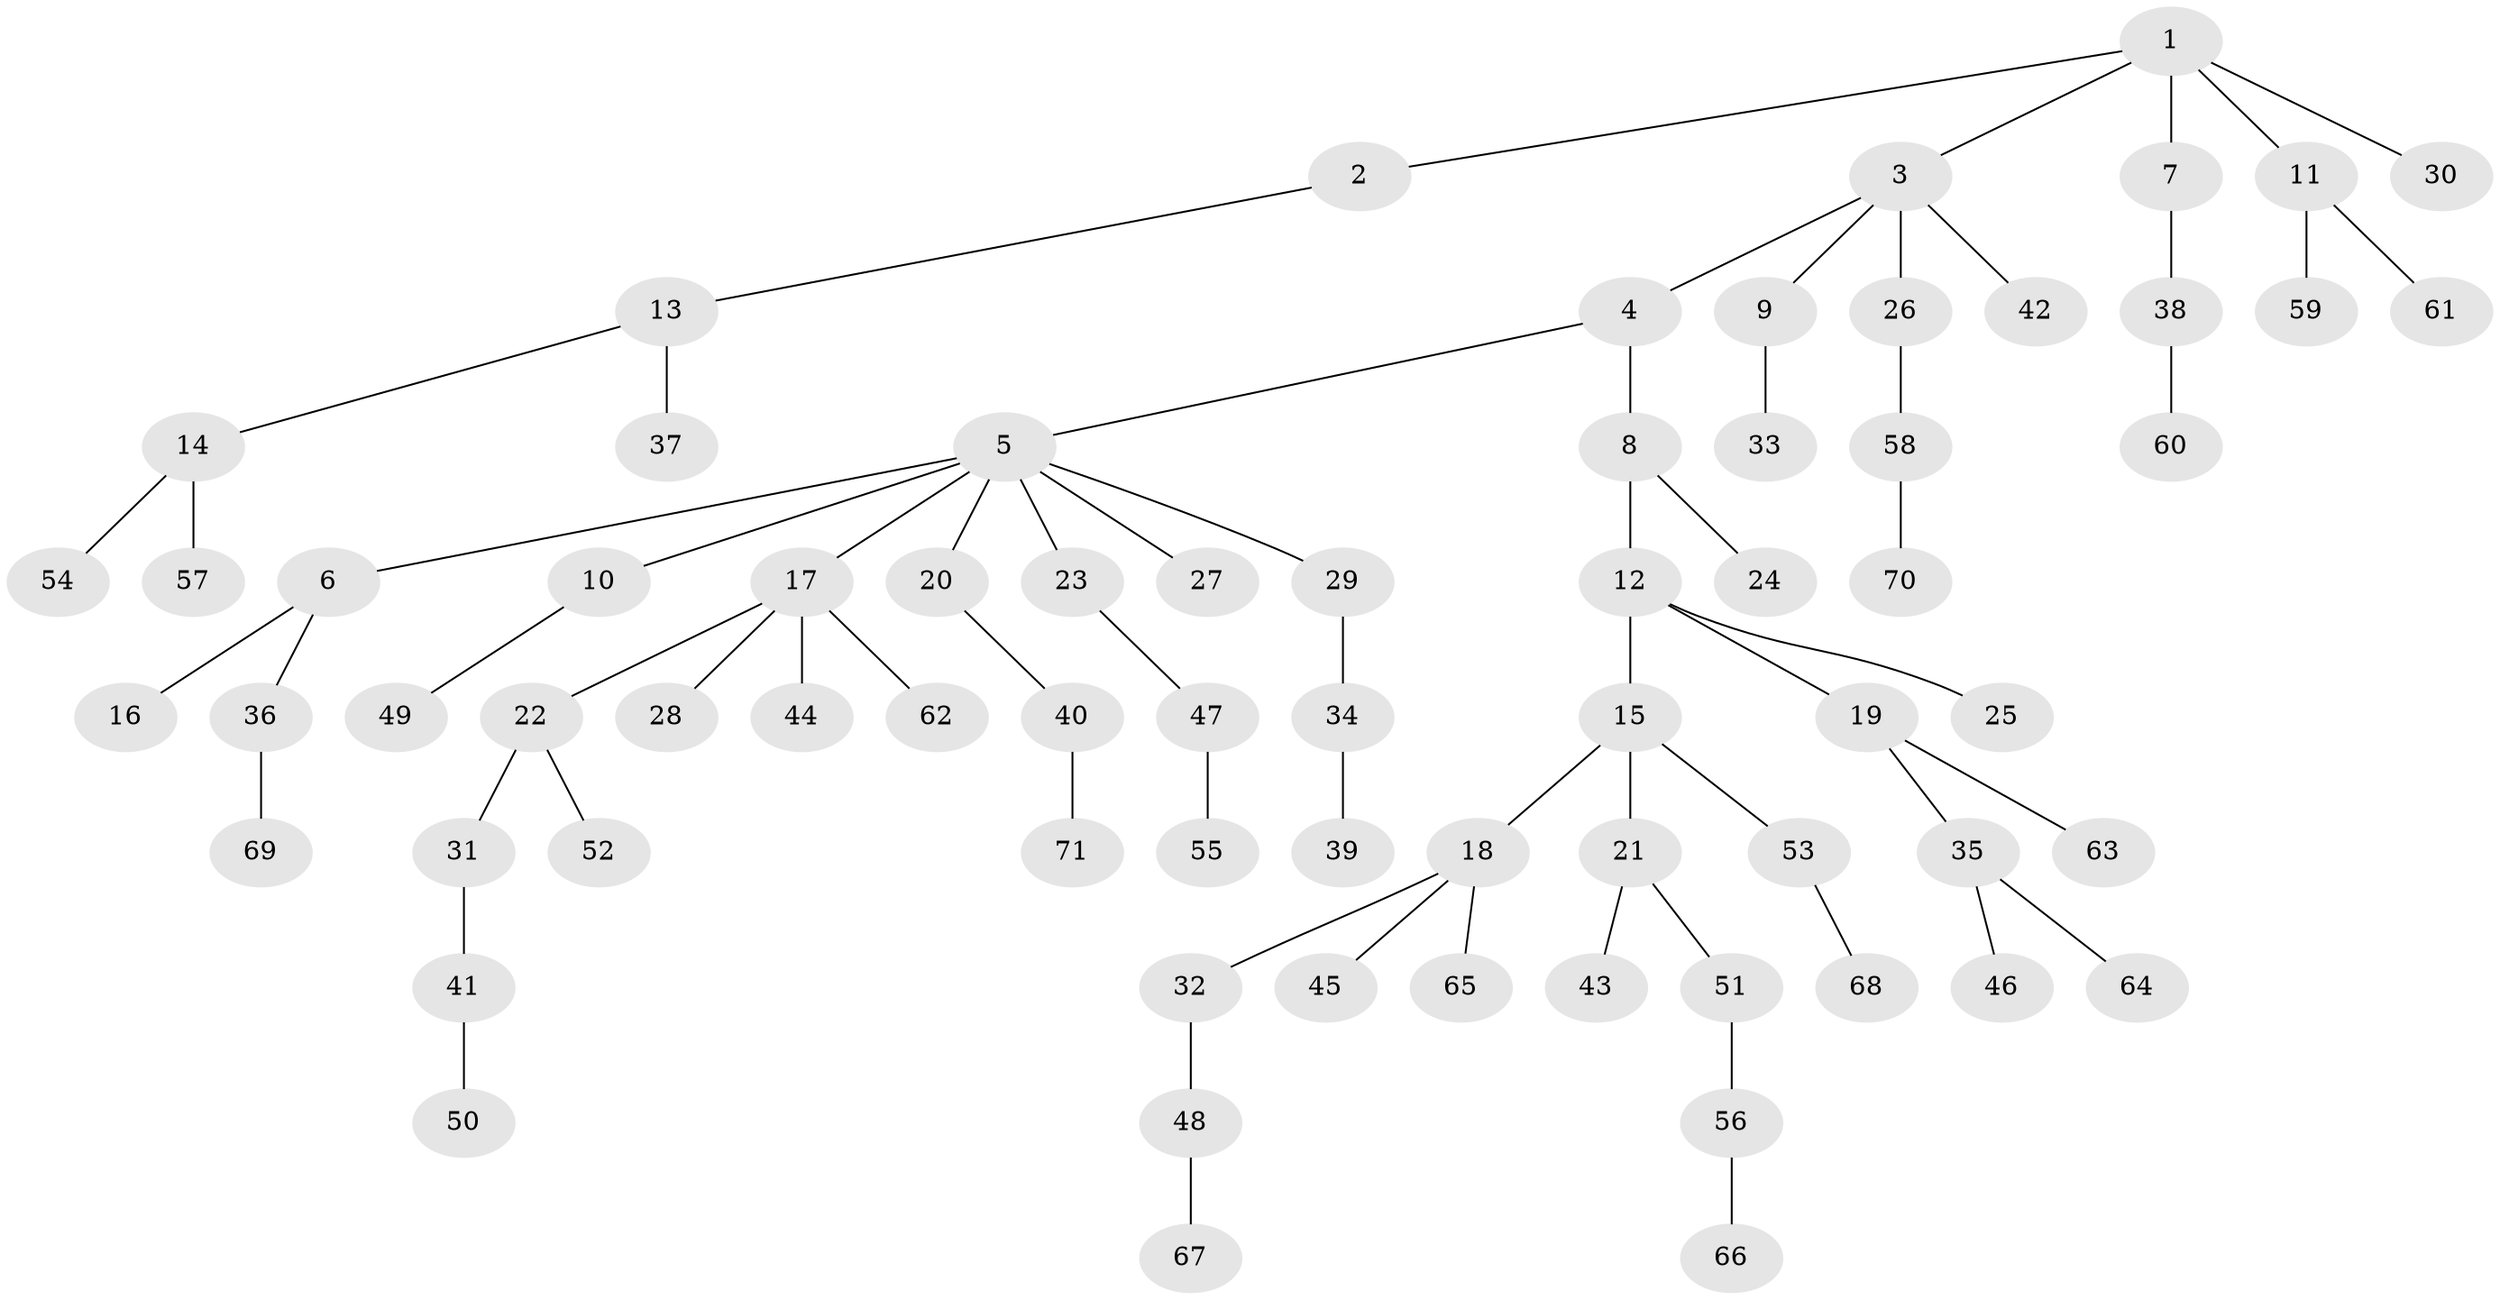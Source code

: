 // Generated by graph-tools (version 1.1) at 2025/11/02/27/25 16:11:27]
// undirected, 71 vertices, 70 edges
graph export_dot {
graph [start="1"]
  node [color=gray90,style=filled];
  1;
  2;
  3;
  4;
  5;
  6;
  7;
  8;
  9;
  10;
  11;
  12;
  13;
  14;
  15;
  16;
  17;
  18;
  19;
  20;
  21;
  22;
  23;
  24;
  25;
  26;
  27;
  28;
  29;
  30;
  31;
  32;
  33;
  34;
  35;
  36;
  37;
  38;
  39;
  40;
  41;
  42;
  43;
  44;
  45;
  46;
  47;
  48;
  49;
  50;
  51;
  52;
  53;
  54;
  55;
  56;
  57;
  58;
  59;
  60;
  61;
  62;
  63;
  64;
  65;
  66;
  67;
  68;
  69;
  70;
  71;
  1 -- 2;
  1 -- 3;
  1 -- 7;
  1 -- 11;
  1 -- 30;
  2 -- 13;
  3 -- 4;
  3 -- 9;
  3 -- 26;
  3 -- 42;
  4 -- 5;
  4 -- 8;
  5 -- 6;
  5 -- 10;
  5 -- 17;
  5 -- 20;
  5 -- 23;
  5 -- 27;
  5 -- 29;
  6 -- 16;
  6 -- 36;
  7 -- 38;
  8 -- 12;
  8 -- 24;
  9 -- 33;
  10 -- 49;
  11 -- 59;
  11 -- 61;
  12 -- 15;
  12 -- 19;
  12 -- 25;
  13 -- 14;
  13 -- 37;
  14 -- 54;
  14 -- 57;
  15 -- 18;
  15 -- 21;
  15 -- 53;
  17 -- 22;
  17 -- 28;
  17 -- 44;
  17 -- 62;
  18 -- 32;
  18 -- 45;
  18 -- 65;
  19 -- 35;
  19 -- 63;
  20 -- 40;
  21 -- 43;
  21 -- 51;
  22 -- 31;
  22 -- 52;
  23 -- 47;
  26 -- 58;
  29 -- 34;
  31 -- 41;
  32 -- 48;
  34 -- 39;
  35 -- 46;
  35 -- 64;
  36 -- 69;
  38 -- 60;
  40 -- 71;
  41 -- 50;
  47 -- 55;
  48 -- 67;
  51 -- 56;
  53 -- 68;
  56 -- 66;
  58 -- 70;
}
